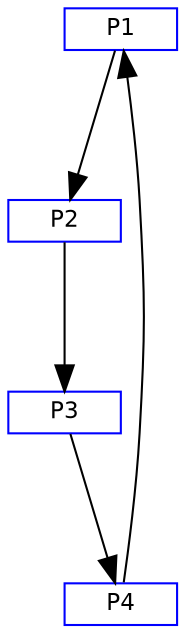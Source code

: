 digraph G {

/* =========================================================================
 * Layout information
 * ====================================================================== */

compound = true;
// rankdir = LR;

fontname = "Helvetica";
fontsize = 11;
ranksep = "1.0 equally"

node [  shape    = box,
        color    = "blue",
        fontname = "Helvetica",
        fontsize = 11,
        height   = 0.25 ];

edge [  arrowsize = 1.25,
        fontname = "Helvetica",
        fontsize = 9 ];

P1 -> P2;
P2 -> P3;
P3 -> P4;
P4 -> P1;

}

